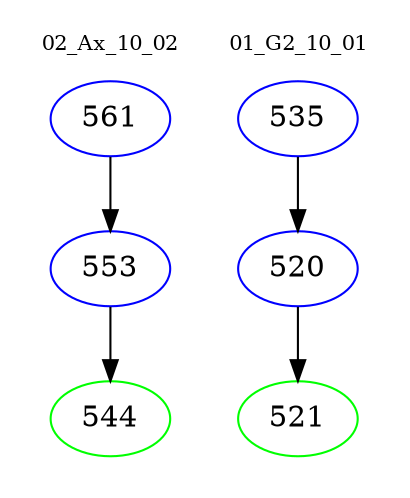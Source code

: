digraph{
subgraph cluster_0 {
color = white
label = "02_Ax_10_02";
fontsize=10;
T0_561 [label="561", color="blue"]
T0_561 -> T0_553 [color="black"]
T0_553 [label="553", color="blue"]
T0_553 -> T0_544 [color="black"]
T0_544 [label="544", color="green"]
}
subgraph cluster_1 {
color = white
label = "01_G2_10_01";
fontsize=10;
T1_535 [label="535", color="blue"]
T1_535 -> T1_520 [color="black"]
T1_520 [label="520", color="blue"]
T1_520 -> T1_521 [color="black"]
T1_521 [label="521", color="green"]
}
}
